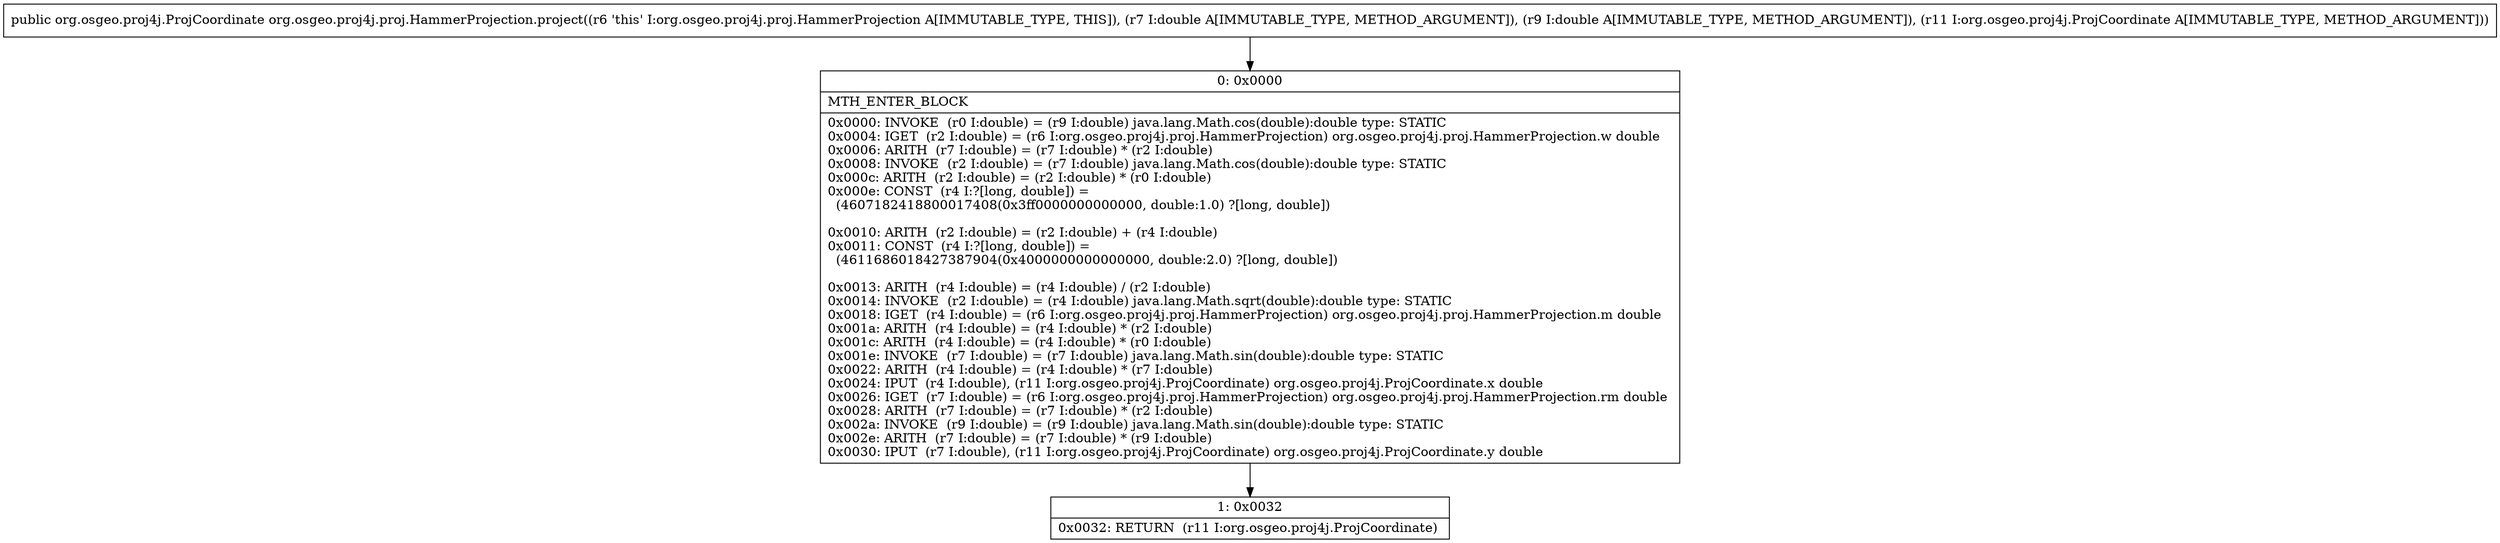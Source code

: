 digraph "CFG fororg.osgeo.proj4j.proj.HammerProjection.project(DDLorg\/osgeo\/proj4j\/ProjCoordinate;)Lorg\/osgeo\/proj4j\/ProjCoordinate;" {
Node_0 [shape=record,label="{0\:\ 0x0000|MTH_ENTER_BLOCK\l|0x0000: INVOKE  (r0 I:double) = (r9 I:double) java.lang.Math.cos(double):double type: STATIC \l0x0004: IGET  (r2 I:double) = (r6 I:org.osgeo.proj4j.proj.HammerProjection) org.osgeo.proj4j.proj.HammerProjection.w double \l0x0006: ARITH  (r7 I:double) = (r7 I:double) * (r2 I:double) \l0x0008: INVOKE  (r2 I:double) = (r7 I:double) java.lang.Math.cos(double):double type: STATIC \l0x000c: ARITH  (r2 I:double) = (r2 I:double) * (r0 I:double) \l0x000e: CONST  (r4 I:?[long, double]) = \l  (4607182418800017408(0x3ff0000000000000, double:1.0) ?[long, double])\l \l0x0010: ARITH  (r2 I:double) = (r2 I:double) + (r4 I:double) \l0x0011: CONST  (r4 I:?[long, double]) = \l  (4611686018427387904(0x4000000000000000, double:2.0) ?[long, double])\l \l0x0013: ARITH  (r4 I:double) = (r4 I:double) \/ (r2 I:double) \l0x0014: INVOKE  (r2 I:double) = (r4 I:double) java.lang.Math.sqrt(double):double type: STATIC \l0x0018: IGET  (r4 I:double) = (r6 I:org.osgeo.proj4j.proj.HammerProjection) org.osgeo.proj4j.proj.HammerProjection.m double \l0x001a: ARITH  (r4 I:double) = (r4 I:double) * (r2 I:double) \l0x001c: ARITH  (r4 I:double) = (r4 I:double) * (r0 I:double) \l0x001e: INVOKE  (r7 I:double) = (r7 I:double) java.lang.Math.sin(double):double type: STATIC \l0x0022: ARITH  (r4 I:double) = (r4 I:double) * (r7 I:double) \l0x0024: IPUT  (r4 I:double), (r11 I:org.osgeo.proj4j.ProjCoordinate) org.osgeo.proj4j.ProjCoordinate.x double \l0x0026: IGET  (r7 I:double) = (r6 I:org.osgeo.proj4j.proj.HammerProjection) org.osgeo.proj4j.proj.HammerProjection.rm double \l0x0028: ARITH  (r7 I:double) = (r7 I:double) * (r2 I:double) \l0x002a: INVOKE  (r9 I:double) = (r9 I:double) java.lang.Math.sin(double):double type: STATIC \l0x002e: ARITH  (r7 I:double) = (r7 I:double) * (r9 I:double) \l0x0030: IPUT  (r7 I:double), (r11 I:org.osgeo.proj4j.ProjCoordinate) org.osgeo.proj4j.ProjCoordinate.y double \l}"];
Node_1 [shape=record,label="{1\:\ 0x0032|0x0032: RETURN  (r11 I:org.osgeo.proj4j.ProjCoordinate) \l}"];
MethodNode[shape=record,label="{public org.osgeo.proj4j.ProjCoordinate org.osgeo.proj4j.proj.HammerProjection.project((r6 'this' I:org.osgeo.proj4j.proj.HammerProjection A[IMMUTABLE_TYPE, THIS]), (r7 I:double A[IMMUTABLE_TYPE, METHOD_ARGUMENT]), (r9 I:double A[IMMUTABLE_TYPE, METHOD_ARGUMENT]), (r11 I:org.osgeo.proj4j.ProjCoordinate A[IMMUTABLE_TYPE, METHOD_ARGUMENT])) }"];
MethodNode -> Node_0;
Node_0 -> Node_1;
}

